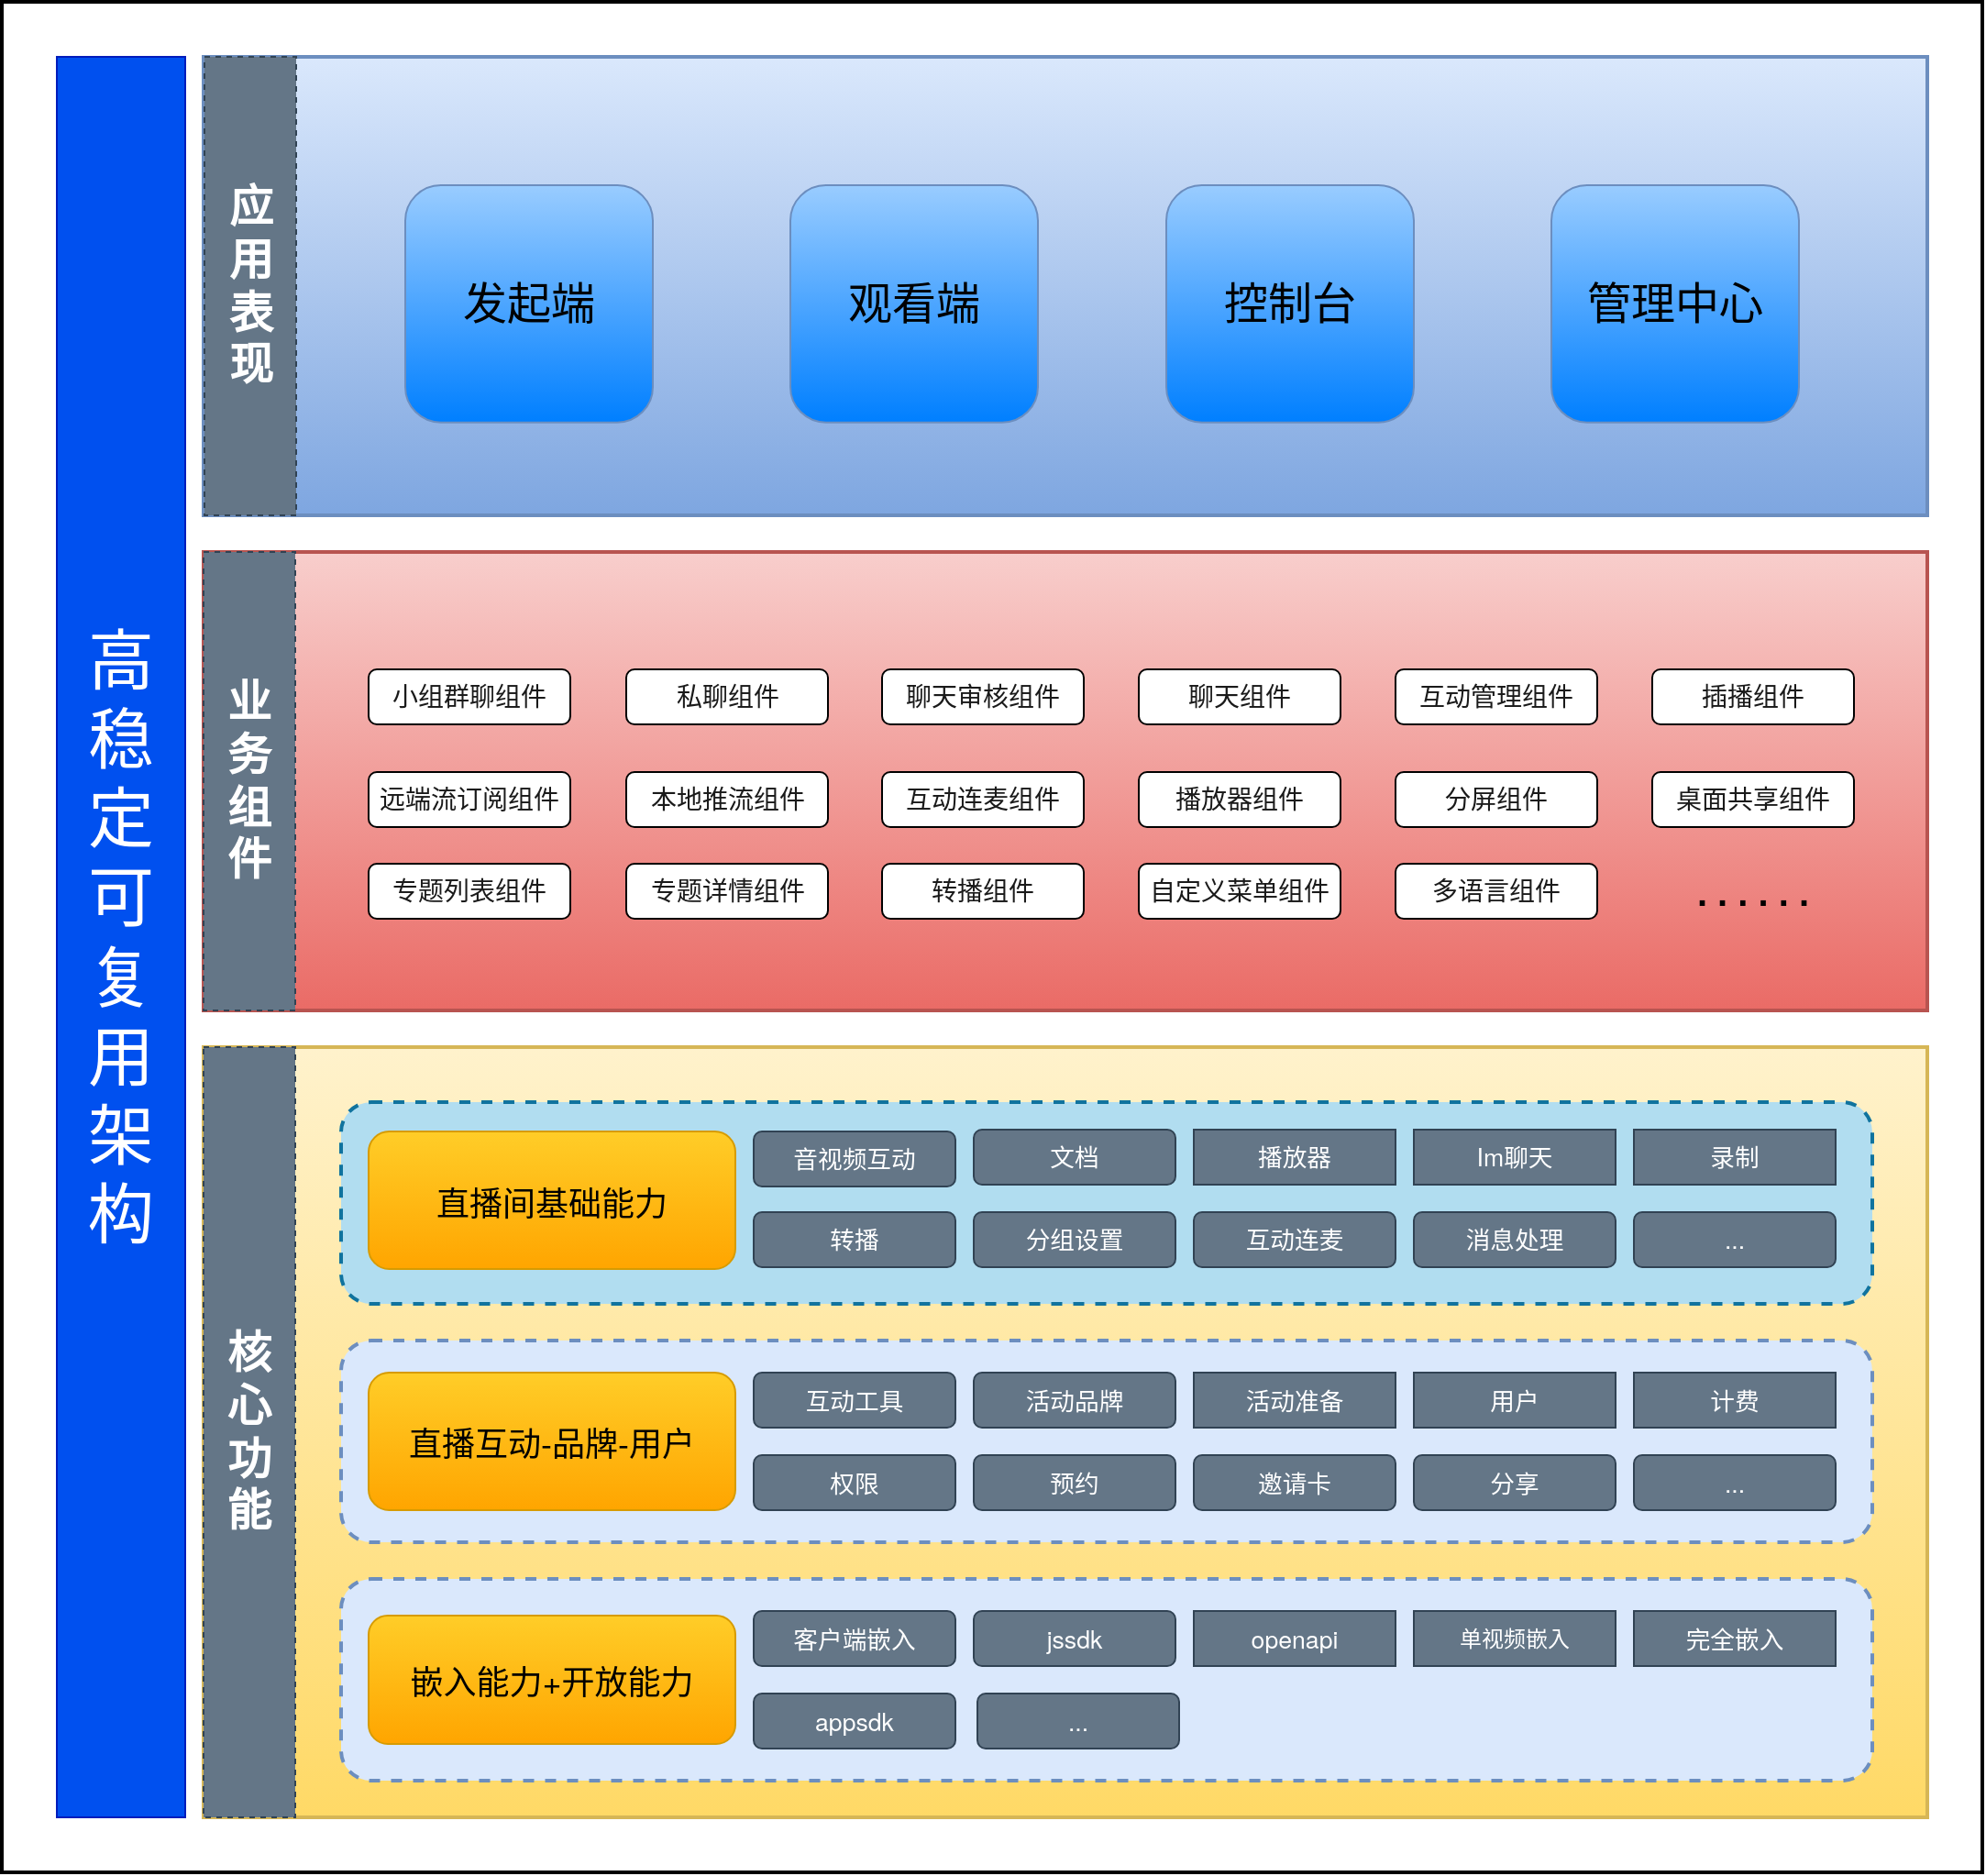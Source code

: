 <mxfile>
    <diagram id="jk-mDYcw6juqVpxIaa4l" name="第 1 页">
        <mxGraphModel dx="3058" dy="1827" grid="1" gridSize="10" guides="1" tooltips="1" connect="1" arrows="1" fold="1" page="1" pageScale="1" pageWidth="1920" pageHeight="1200" background="#ffffff" math="0" shadow="0">
            <root>
                <mxCell id="0"/>
                <mxCell id="1" parent="0"/>
                <mxCell id="489" value="" style="rounded=0;whiteSpace=wrap;html=1;labelBackgroundColor=none;fontSize=24;strokeWidth=2;fillColor=#FFFFFF;" parent="1" vertex="1">
                    <mxGeometry x="-90" y="-50" width="1080" height="1020" as="geometry"/>
                </mxCell>
                <mxCell id="173" value="&lt;font style=&quot;font-size: 18px&quot;&gt;业务模块&lt;/font&gt;" style="text;html=1;align=center;verticalAlign=middle;resizable=0;points=[];autosize=1;strokeColor=none;" parent="1" vertex="1">
                    <mxGeometry x="130" y="620" width="90" height="20" as="geometry"/>
                </mxCell>
                <mxCell id="328" value="&lt;font style=&quot;font-size: 36px&quot;&gt;高&lt;br&gt;稳&lt;br&gt;定&lt;br&gt;可&lt;br&gt;复&lt;br&gt;用&lt;br&gt;架&lt;br&gt;构&lt;/font&gt;" style="rounded=0;whiteSpace=wrap;html=1;fontColor=#ffffff;fillColor=#0050ef;align=center;strokeColor=#001DBC;" parent="1" vertex="1">
                    <mxGeometry x="-60" y="-20" width="70" height="960" as="geometry"/>
                </mxCell>
                <mxCell id="435" style="edgeStyle=none;html=1;exitX=1;exitY=0.5;exitDx=0;exitDy=0;exitPerimeter=0;fontSize=24;fontColor=#000000;fillColor=default;" parent="1" edge="1">
                    <mxGeometry relative="1" as="geometry">
                        <mxPoint x="787.529" y="610" as="targetPoint"/>
                        <mxPoint x="898" y="640" as="sourcePoint"/>
                    </mxGeometry>
                </mxCell>
                <mxCell id="526" value="" style="group" vertex="1" connectable="0" parent="1">
                    <mxGeometry x="20" y="420" width="940" height="530" as="geometry"/>
                </mxCell>
                <mxCell id="531" value="" style="group" vertex="1" connectable="0" parent="526">
                    <mxGeometry y="-170" width="940" height="250" as="geometry"/>
                </mxCell>
                <mxCell id="475" value="" style="rounded=0;whiteSpace=wrap;html=1;strokeWidth=2;strokeColor=#b85450;fillColor=#f8cecc;gradientColor=#ea6b66;" parent="531" vertex="1">
                    <mxGeometry width="940" height="250" as="geometry"/>
                </mxCell>
                <mxCell id="522" value="" style="group" vertex="1" connectable="0" parent="531">
                    <mxGeometry x="90" y="64" width="810" height="136" as="geometry"/>
                </mxCell>
                <mxCell id="465" value="&lt;span style=&quot;font-size: 14px&quot;&gt;聊天组件&lt;/span&gt;" style="rounded=1;whiteSpace=wrap;html=1;fontColor=#1A1A1A;fillColor=#FFFFFF;" parent="522" vertex="1">
                    <mxGeometry x="420" width="110" height="30" as="geometry"/>
                </mxCell>
                <mxCell id="466" value="&lt;font style=&quot;font-size: 14px&quot;&gt;聊天审核组件&lt;/font&gt;" style="rounded=1;whiteSpace=wrap;html=1;fontColor=#1A1A1A;fillColor=#FFFFFF;" parent="522" vertex="1">
                    <mxGeometry x="280" width="110" height="30" as="geometry"/>
                </mxCell>
                <mxCell id="467" value="&lt;span style=&quot;font-size: 14px&quot;&gt;私聊组件&lt;/span&gt;" style="rounded=1;whiteSpace=wrap;html=1;fontColor=#1A1A1A;fillColor=#FFFFFF;" parent="522" vertex="1">
                    <mxGeometry x="140.5" width="110" height="30" as="geometry"/>
                </mxCell>
                <mxCell id="468" value="&lt;span style=&quot;font-size: 14px&quot;&gt;小组群聊组件&lt;/span&gt;" style="rounded=1;whiteSpace=wrap;html=1;fontColor=#1A1A1A;fillColor=#FFFFFF;" parent="522" vertex="1">
                    <mxGeometry width="110" height="30" as="geometry"/>
                </mxCell>
                <mxCell id="469" value="&lt;font style=&quot;font-size: 14px&quot;&gt;插播组件&lt;/font&gt;" style="rounded=1;whiteSpace=wrap;html=1;fontColor=#1A1A1A;fillColor=#FFFFFF;" parent="522" vertex="1">
                    <mxGeometry x="700" width="110" height="30" as="geometry"/>
                </mxCell>
                <mxCell id="470" value="&lt;font style=&quot;font-size: 14px&quot;&gt;互动管理组件&lt;/font&gt;" style="rounded=1;whiteSpace=wrap;html=1;fontColor=#1A1A1A;fillColor=#FFFFFF;" parent="522" vertex="1">
                    <mxGeometry x="560" width="110" height="30" as="geometry"/>
                </mxCell>
                <mxCell id="471" value="&lt;span style=&quot;font-size: 14px&quot;&gt;本地推流组件&lt;/span&gt;" style="rounded=1;whiteSpace=wrap;html=1;fontColor=#1A1A1A;fillColor=#FFFFFF;" parent="522" vertex="1">
                    <mxGeometry x="140.5" y="56" width="110" height="30" as="geometry"/>
                </mxCell>
                <mxCell id="472" value="&lt;span style=&quot;font-size: 14px&quot;&gt;远端流订阅组件&lt;/span&gt;" style="rounded=1;whiteSpace=wrap;html=1;fontColor=#1A1A1A;fillColor=#FFFFFF;" parent="522" vertex="1">
                    <mxGeometry y="56" width="110" height="30" as="geometry"/>
                </mxCell>
                <mxCell id="473" value="&lt;span style=&quot;font-size: 14px&quot;&gt;互动连麦组件&lt;/span&gt;" style="rounded=1;whiteSpace=wrap;html=1;fontColor=#1A1A1A;fillColor=#FFFFFF;" parent="522" vertex="1">
                    <mxGeometry x="280" y="56" width="110" height="30" as="geometry"/>
                </mxCell>
                <mxCell id="474" value="&lt;font style=&quot;font-size: 20px&quot; color=&quot;#000000&quot;&gt;&lt;b style=&quot;line-height: 100%&quot;&gt;. . . . . .&lt;/b&gt;&lt;/font&gt;" style="text;html=1;strokeColor=none;fillColor=none;align=center;verticalAlign=middle;whiteSpace=wrap;rounded=0;" parent="522" vertex="1">
                    <mxGeometry x="720" y="111" width="70" height="20" as="geometry"/>
                </mxCell>
                <mxCell id="479" value="&lt;font style=&quot;font-size: 14px&quot;&gt;分屏组件&lt;/font&gt;" style="rounded=1;whiteSpace=wrap;html=1;fontColor=#1A1A1A;fillColor=#FFFFFF;" parent="522" vertex="1">
                    <mxGeometry x="560" y="56" width="110" height="30" as="geometry"/>
                </mxCell>
                <mxCell id="480" value="&lt;font style=&quot;font-size: 14px&quot;&gt;专题列表组件&lt;/font&gt;" style="rounded=1;whiteSpace=wrap;html=1;fontColor=#1A1A1A;fillColor=#FFFFFF;" parent="522" vertex="1">
                    <mxGeometry y="106" width="110" height="30" as="geometry"/>
                </mxCell>
                <mxCell id="481" value="&lt;font style=&quot;font-size: 14px&quot;&gt;专题详情组件&lt;/font&gt;" style="rounded=1;whiteSpace=wrap;html=1;fontColor=#1A1A1A;fillColor=#FFFFFF;" parent="522" vertex="1">
                    <mxGeometry x="140.5" y="106" width="110" height="30" as="geometry"/>
                </mxCell>
                <mxCell id="482" value="&lt;font style=&quot;font-size: 14px&quot;&gt;播放器组件&lt;/font&gt;" style="rounded=1;whiteSpace=wrap;html=1;fontColor=#1A1A1A;fillColor=#FFFFFF;" parent="522" vertex="1">
                    <mxGeometry x="420" y="56" width="110" height="30" as="geometry"/>
                </mxCell>
                <mxCell id="483" value="&lt;span style=&quot;font-size: 14px&quot;&gt;转播组件&lt;/span&gt;" style="rounded=1;whiteSpace=wrap;html=1;fontColor=#1A1A1A;fillColor=#FFFFFF;" parent="522" vertex="1">
                    <mxGeometry x="280" y="106" width="110" height="30" as="geometry"/>
                </mxCell>
                <mxCell id="484" value="&lt;span style=&quot;font-size: 14px&quot;&gt;自定义菜单组件&lt;/span&gt;" style="rounded=1;whiteSpace=wrap;html=1;fontColor=#1A1A1A;fillColor=#FFFFFF;" parent="522" vertex="1">
                    <mxGeometry x="420" y="106" width="110" height="30" as="geometry"/>
                </mxCell>
                <mxCell id="485" value="&lt;span style=&quot;font-size: 14px&quot;&gt;多语言组件&lt;/span&gt;" style="rounded=1;whiteSpace=wrap;html=1;fontColor=#1A1A1A;fillColor=#FFFFFF;" parent="522" vertex="1">
                    <mxGeometry x="560" y="106" width="110" height="30" as="geometry"/>
                </mxCell>
                <mxCell id="486" value="&lt;font style=&quot;font-size: 14px&quot;&gt;桌面共享组件&lt;/font&gt;" style="rounded=1;whiteSpace=wrap;html=1;fontColor=#1A1A1A;fillColor=#FFFFFF;" parent="522" vertex="1">
                    <mxGeometry x="700" y="56" width="110" height="30" as="geometry"/>
                </mxCell>
                <mxCell id="501" value="&lt;span style=&quot;font-size: 24px&quot;&gt;&lt;b&gt;业&lt;br&gt;务&lt;br&gt;组&lt;br&gt;件&lt;/b&gt;&lt;/span&gt;" style="text;html=1;strokeColor=#314354;fillColor=#647687;align=center;verticalAlign=middle;whiteSpace=wrap;rounded=0;dashed=1;fontColor=#ffffff;" parent="531" vertex="1">
                    <mxGeometry width="50" height="250" as="geometry"/>
                </mxCell>
                <mxCell id="517" value="" style="group" vertex="1" connectable="0" parent="526">
                    <mxGeometry y="100" width="940" height="420" as="geometry"/>
                </mxCell>
                <mxCell id="410" value="" style="rounded=0;whiteSpace=wrap;html=1;strokeWidth=2;strokeColor=#d6b656;fillColor=#fff2cc;gradientColor=#ffd966;" parent="517" vertex="1">
                    <mxGeometry width="940" height="420" as="geometry"/>
                </mxCell>
                <mxCell id="411" value="&lt;font size=&quot;1&quot;&gt;&lt;b style=&quot;font-size: 24px&quot;&gt;核&lt;br&gt;心&lt;br&gt;功&lt;br&gt;能&lt;br&gt;&lt;/b&gt;&lt;/font&gt;" style="text;html=1;strokeColor=#314354;fillColor=#647687;align=center;verticalAlign=middle;whiteSpace=wrap;rounded=0;dashed=1;fontColor=#ffffff;" parent="517" vertex="1">
                    <mxGeometry width="50" height="420" as="geometry"/>
                </mxCell>
                <mxCell id="514" value="" style="group" vertex="1" connectable="0" parent="517">
                    <mxGeometry x="75" y="30" width="835" height="370" as="geometry"/>
                </mxCell>
                <mxCell id="506" value="" style="group" vertex="1" connectable="0" parent="514">
                    <mxGeometry y="260" width="835" height="110" as="geometry"/>
                </mxCell>
                <mxCell id="452" value="" style="rounded=1;whiteSpace=wrap;html=1;dashed=1;labelBackgroundColor=none;fontSize=24;strokeColor=#6c8ebf;strokeWidth=2;fillColor=#dae8fc;" parent="506" vertex="1">
                    <mxGeometry width="835" height="110" as="geometry"/>
                </mxCell>
                <mxCell id="453" value="&lt;span style=&quot;font-family: &amp;#34;helvetica neue&amp;#34; , &amp;#34;helvetica&amp;#34; , &amp;#34;pingfang sc&amp;#34; , &amp;#34;microsoft yahei&amp;#34; , &amp;#34;source han sans sc&amp;#34; , &amp;#34;noto sans cjk sc&amp;#34; , &amp;#34;wenquanyi micro hei&amp;#34; , sans-serif ; text-align: left&quot;&gt;&lt;font style=&quot;font-size: 18px&quot;&gt;嵌入能力+开放能力&lt;/font&gt;&lt;/span&gt;" style="rounded=1;whiteSpace=wrap;html=1;fillColor=#ffcd28;strokeColor=#d79b00;gradientColor=#ffa500;fontColor=#000000;" parent="506" vertex="1">
                    <mxGeometry x="15" y="20" width="200" height="70" as="geometry"/>
                </mxCell>
                <mxCell id="454" value="&lt;span style=&quot;font-family: &amp;#34;helvetica neue&amp;#34; , &amp;#34;helvetica&amp;#34; , &amp;#34;pingfang sc&amp;#34; , &amp;#34;microsoft yahei&amp;#34; , &amp;#34;source han sans sc&amp;#34; , &amp;#34;noto sans cjk sc&amp;#34; , &amp;#34;wenquanyi micro hei&amp;#34; , sans-serif ; font-size: 13.333px ; text-align: left&quot;&gt;客户端嵌入&lt;/span&gt;" style="rounded=1;whiteSpace=wrap;html=1;fillColor=#647687;strokeColor=#314354;fontColor=#ffffff;" parent="506" vertex="1">
                    <mxGeometry x="225" y="17.5" width="110" height="30" as="geometry"/>
                </mxCell>
                <mxCell id="455" value="&lt;div style=&quot;text-align: left&quot;&gt;&lt;span style=&quot;font-size: 13.333px&quot;&gt;&lt;font face=&quot;helvetica neue, helvetica, pingfang sc, microsoft yahei, source han sans sc, noto sans cjk sc, wenquanyi micro hei, sans-serif&quot;&gt;jssdk&lt;/font&gt;&lt;/span&gt;&lt;/div&gt;" style="rounded=1;whiteSpace=wrap;html=1;fillColor=#647687;strokeColor=#314354;fontColor=#ffffff;" parent="506" vertex="1">
                    <mxGeometry x="345" y="17.5" width="110" height="30" as="geometry"/>
                </mxCell>
                <mxCell id="456" value="&lt;div style=&quot;text-align: left&quot;&gt;&lt;span style=&quot;font-size: 13.333px&quot;&gt;&lt;font face=&quot;helvetica neue, helvetica, pingfang sc, microsoft yahei, source han sans sc, noto sans cjk sc, wenquanyi micro hei, sans-serif&quot;&gt;openapi&lt;/font&gt;&lt;/span&gt;&lt;/div&gt;" style="rounded=1;whiteSpace=wrap;html=1;fillColor=#647687;strokeColor=#314354;fontColor=#ffffff;arcSize=0;" parent="506" vertex="1">
                    <mxGeometry x="465" y="17.5" width="110" height="30" as="geometry"/>
                </mxCell>
                <mxCell id="457" value="&lt;div style=&quot;text-align: left&quot;&gt;单视频嵌入&lt;/div&gt;" style="rounded=1;whiteSpace=wrap;html=1;fillColor=#647687;strokeColor=#314354;fontColor=#ffffff;arcSize=0;" parent="506" vertex="1">
                    <mxGeometry x="585" y="17.5" width="110" height="30" as="geometry"/>
                </mxCell>
                <mxCell id="458" value="&lt;div style=&quot;text-align: left&quot;&gt;&lt;span style=&quot;font-size: 13.333px&quot;&gt;&lt;font face=&quot;helvetica neue, helvetica, pingfang sc, microsoft yahei, source han sans sc, noto sans cjk sc, wenquanyi micro hei, sans-serif&quot;&gt;完全嵌入&lt;/font&gt;&lt;/span&gt;&lt;/div&gt;" style="rounded=1;whiteSpace=wrap;html=1;fillColor=#647687;strokeColor=#314354;fontColor=#ffffff;arcSize=0;" parent="506" vertex="1">
                    <mxGeometry x="705" y="17.5" width="110" height="30" as="geometry"/>
                </mxCell>
                <mxCell id="459" value="&lt;span style=&quot;font-family: &amp;#34;helvetica neue&amp;#34; , &amp;#34;helvetica&amp;#34; , &amp;#34;pingfang sc&amp;#34; , &amp;#34;microsoft yahei&amp;#34; , &amp;#34;source han sans sc&amp;#34; , &amp;#34;noto sans cjk sc&amp;#34; , &amp;#34;wenquanyi micro hei&amp;#34; , sans-serif ; font-size: 13.333px ; text-align: left&quot;&gt;appsdk&lt;/span&gt;" style="rounded=1;whiteSpace=wrap;html=1;fillColor=#647687;strokeColor=#314354;fontColor=#ffffff;" parent="506" vertex="1">
                    <mxGeometry x="225" y="62.5" width="110" height="30" as="geometry"/>
                </mxCell>
                <mxCell id="463" value="&lt;div style=&quot;text-align: left&quot;&gt;&lt;font face=&quot;helvetica neue, helvetica, pingfang sc, microsoft yahei, source han sans sc, noto sans cjk sc, wenquanyi micro hei, sans-serif&quot;&gt;&lt;span style=&quot;font-size: 13.333px&quot;&gt;...&lt;/span&gt;&lt;/font&gt;&lt;/div&gt;" style="rounded=1;whiteSpace=wrap;html=1;fillColor=#647687;strokeColor=#314354;fontColor=#ffffff;" parent="506" vertex="1">
                    <mxGeometry x="347" y="62.5" width="110" height="30" as="geometry"/>
                </mxCell>
                <mxCell id="507" value="" style="group" vertex="1" connectable="0" parent="514">
                    <mxGeometry y="130" width="835" height="110" as="geometry"/>
                </mxCell>
                <mxCell id="438" value="" style="rounded=1;whiteSpace=wrap;html=1;dashed=1;labelBackgroundColor=none;fontSize=24;strokeColor=#6c8ebf;strokeWidth=2;fillColor=#dae8fc;" parent="507" vertex="1">
                    <mxGeometry width="835" height="110" as="geometry"/>
                </mxCell>
                <mxCell id="439" value="&lt;span style=&quot;font-family: &amp;#34;helvetica neue&amp;#34; , &amp;#34;helvetica&amp;#34; , &amp;#34;pingfang sc&amp;#34; , &amp;#34;microsoft yahei&amp;#34; , &amp;#34;source han sans sc&amp;#34; , &amp;#34;noto sans cjk sc&amp;#34; , &amp;#34;wenquanyi micro hei&amp;#34; , sans-serif ; text-align: left&quot;&gt;&lt;font style=&quot;font-size: 18px&quot;&gt;直播互动-品牌-用户&lt;/font&gt;&lt;/span&gt;" style="rounded=1;whiteSpace=wrap;html=1;fillColor=#ffcd28;strokeColor=#d79b00;gradientColor=#ffa500;fontColor=#000000;" parent="507" vertex="1">
                    <mxGeometry x="15" y="17.5" width="200" height="75" as="geometry"/>
                </mxCell>
                <mxCell id="440" value="&lt;div style=&quot;text-align: left&quot;&gt;&lt;span style=&quot;font-size: 13.333px&quot;&gt;&lt;font face=&quot;helvetica neue, helvetica, pingfang sc, microsoft yahei, source han sans sc, noto sans cjk sc, wenquanyi micro hei, sans-serif&quot;&gt;互动工具&lt;/font&gt;&lt;/span&gt;&lt;/div&gt;" style="rounded=1;whiteSpace=wrap;html=1;fillColor=#647687;strokeColor=#314354;fontColor=#ffffff;" parent="507" vertex="1">
                    <mxGeometry x="225" y="17.5" width="110" height="30" as="geometry"/>
                </mxCell>
                <mxCell id="441" value="&lt;div style=&quot;text-align: left&quot;&gt;&lt;span style=&quot;font-size: 13.333px&quot;&gt;&lt;font face=&quot;helvetica neue, helvetica, pingfang sc, microsoft yahei, source han sans sc, noto sans cjk sc, wenquanyi micro hei, sans-serif&quot;&gt;活动品牌&lt;/font&gt;&lt;/span&gt;&lt;/div&gt;" style="rounded=1;whiteSpace=wrap;html=1;fillColor=#647687;strokeColor=#314354;fontColor=#ffffff;" parent="507" vertex="1">
                    <mxGeometry x="345" y="17.5" width="110" height="30" as="geometry"/>
                </mxCell>
                <mxCell id="442" value="&lt;span style=&quot;font-family: &amp;#34;helvetica neue&amp;#34; , &amp;#34;helvetica&amp;#34; , &amp;#34;pingfang sc&amp;#34; , &amp;#34;microsoft yahei&amp;#34; , &amp;#34;source han sans sc&amp;#34; , &amp;#34;noto sans cjk sc&amp;#34; , &amp;#34;wenquanyi micro hei&amp;#34; , sans-serif ; font-size: 13.333px ; text-align: left&quot;&gt;活动准备&lt;/span&gt;" style="rounded=1;whiteSpace=wrap;html=1;fillColor=#647687;strokeColor=#314354;fontColor=#ffffff;arcSize=0;" parent="507" vertex="1">
                    <mxGeometry x="465" y="17.5" width="110" height="30" as="geometry"/>
                </mxCell>
                <mxCell id="443" value="&lt;span style=&quot;font-family: &amp;#34;helvetica neue&amp;#34; , &amp;#34;helvetica&amp;#34; , &amp;#34;pingfang sc&amp;#34; , &amp;#34;microsoft yahei&amp;#34; , &amp;#34;source han sans sc&amp;#34; , &amp;#34;noto sans cjk sc&amp;#34; , &amp;#34;wenquanyi micro hei&amp;#34; , sans-serif ; font-size: 13.333px ; text-align: left&quot;&gt;用户&lt;/span&gt;" style="rounded=1;whiteSpace=wrap;html=1;fillColor=#647687;strokeColor=#314354;fontColor=#ffffff;arcSize=0;" parent="507" vertex="1">
                    <mxGeometry x="585" y="17.5" width="110" height="30" as="geometry"/>
                </mxCell>
                <mxCell id="444" value="&lt;div style=&quot;text-align: left&quot;&gt;&lt;span style=&quot;font-size: 13.333px&quot;&gt;&lt;font face=&quot;helvetica neue, helvetica, pingfang sc, microsoft yahei, source han sans sc, noto sans cjk sc, wenquanyi micro hei, sans-serif&quot;&gt;计费&lt;/font&gt;&lt;/span&gt;&lt;/div&gt;" style="rounded=1;whiteSpace=wrap;html=1;fillColor=#647687;strokeColor=#314354;fontColor=#ffffff;arcSize=0;" parent="507" vertex="1">
                    <mxGeometry x="705" y="17.5" width="110" height="30" as="geometry"/>
                </mxCell>
                <mxCell id="445" value="&lt;span style=&quot;font-family: &amp;#34;helvetica neue&amp;#34; , &amp;#34;helvetica&amp;#34; , &amp;#34;pingfang sc&amp;#34; , &amp;#34;microsoft yahei&amp;#34; , &amp;#34;source han sans sc&amp;#34; , &amp;#34;noto sans cjk sc&amp;#34; , &amp;#34;wenquanyi micro hei&amp;#34; , sans-serif ; font-size: 13.333px ; text-align: left&quot;&gt;权限&lt;/span&gt;" style="rounded=1;whiteSpace=wrap;html=1;fillColor=#647687;strokeColor=#314354;fontColor=#ffffff;" parent="507" vertex="1">
                    <mxGeometry x="225" y="62.5" width="110" height="30" as="geometry"/>
                </mxCell>
                <mxCell id="446" value="&lt;span style=&quot;font-family: &amp;#34;helvetica neue&amp;#34; , &amp;#34;helvetica&amp;#34; , &amp;#34;pingfang sc&amp;#34; , &amp;#34;microsoft yahei&amp;#34; , &amp;#34;source han sans sc&amp;#34; , &amp;#34;noto sans cjk sc&amp;#34; , &amp;#34;wenquanyi micro hei&amp;#34; , sans-serif ; font-size: 13.333px ; text-align: left&quot;&gt;预约&lt;/span&gt;" style="rounded=1;whiteSpace=wrap;html=1;fillColor=#647687;strokeColor=#314354;fontColor=#ffffff;" parent="507" vertex="1">
                    <mxGeometry x="345" y="62.5" width="110" height="30" as="geometry"/>
                </mxCell>
                <mxCell id="447" value="&lt;span style=&quot;font-family: &amp;#34;helvetica neue&amp;#34; , &amp;#34;helvetica&amp;#34; , &amp;#34;pingfang sc&amp;#34; , &amp;#34;microsoft yahei&amp;#34; , &amp;#34;source han sans sc&amp;#34; , &amp;#34;noto sans cjk sc&amp;#34; , &amp;#34;wenquanyi micro hei&amp;#34; , sans-serif ; font-size: 13.333px ; text-align: left&quot;&gt;邀请卡&lt;/span&gt;" style="rounded=1;whiteSpace=wrap;html=1;fillColor=#647687;strokeColor=#314354;fontColor=#ffffff;" parent="507" vertex="1">
                    <mxGeometry x="465" y="62.5" width="110" height="30" as="geometry"/>
                </mxCell>
                <mxCell id="448" value="&lt;span style=&quot;font-family: &amp;#34;helvetica neue&amp;#34; , &amp;#34;helvetica&amp;#34; , &amp;#34;pingfang sc&amp;#34; , &amp;#34;microsoft yahei&amp;#34; , &amp;#34;source han sans sc&amp;#34; , &amp;#34;noto sans cjk sc&amp;#34; , &amp;#34;wenquanyi micro hei&amp;#34; , sans-serif ; font-size: 13.333px ; text-align: left&quot;&gt;分享&lt;/span&gt;" style="rounded=1;whiteSpace=wrap;html=1;fillColor=#647687;strokeColor=#314354;fontColor=#ffffff;" parent="507" vertex="1">
                    <mxGeometry x="585" y="62.5" width="110" height="30" as="geometry"/>
                </mxCell>
                <mxCell id="449" value="&lt;div style=&quot;text-align: left&quot;&gt;&lt;font face=&quot;helvetica neue, helvetica, pingfang sc, microsoft yahei, source han sans sc, noto sans cjk sc, wenquanyi micro hei, sans-serif&quot;&gt;&lt;span style=&quot;font-size: 13.333px&quot;&gt;...&lt;/span&gt;&lt;/font&gt;&lt;/div&gt;" style="rounded=1;whiteSpace=wrap;html=1;fillColor=#647687;strokeColor=#314354;fontColor=#ffffff;" parent="507" vertex="1">
                    <mxGeometry x="705" y="62.5" width="110" height="30" as="geometry"/>
                </mxCell>
                <mxCell id="512" value="" style="group" vertex="1" connectable="0" parent="514">
                    <mxGeometry width="835" height="110" as="geometry"/>
                </mxCell>
                <mxCell id="412" value="" style="rounded=1;whiteSpace=wrap;html=1;dashed=1;labelBackgroundColor=none;fontSize=24;strokeColor=#10739e;strokeWidth=2;fillColor=#b1ddf0;" parent="512" vertex="1">
                    <mxGeometry width="835" height="110" as="geometry"/>
                </mxCell>
                <mxCell id="191" value="&lt;span style=&quot;font-family: &amp;#34;helvetica neue&amp;#34; , &amp;#34;helvetica&amp;#34; , &amp;#34;pingfang sc&amp;#34; , &amp;#34;microsoft yahei&amp;#34; , &amp;#34;source han sans sc&amp;#34; , &amp;#34;noto sans cjk sc&amp;#34; , &amp;#34;wenquanyi micro hei&amp;#34; , sans-serif ; text-align: left&quot;&gt;&lt;font style=&quot;font-size: 18px&quot;&gt;直播间基础能力&lt;/font&gt;&lt;/span&gt;" style="rounded=1;whiteSpace=wrap;html=1;fillColor=#ffcd28;strokeColor=#d79b00;gradientColor=#ffa500;fontColor=#000000;" parent="512" vertex="1">
                    <mxGeometry x="15" y="16" width="200" height="75" as="geometry"/>
                </mxCell>
                <mxCell id="309" value="&lt;span style=&quot;font-family: &amp;#34;helvetica neue&amp;#34; , &amp;#34;helvetica&amp;#34; , &amp;#34;pingfang sc&amp;#34; , &amp;#34;microsoft yahei&amp;#34; , &amp;#34;source han sans sc&amp;#34; , &amp;#34;noto sans cjk sc&amp;#34; , &amp;#34;wenquanyi micro hei&amp;#34; , sans-serif ; font-size: 13.333px ; text-align: left&quot;&gt;音视频互动&lt;/span&gt;" style="rounded=1;whiteSpace=wrap;html=1;fillColor=#647687;strokeColor=#314354;fontColor=#ffffff;" parent="512" vertex="1">
                    <mxGeometry x="225" y="16" width="110" height="30" as="geometry"/>
                </mxCell>
                <mxCell id="413" value="&lt;span style=&quot;font-family: &amp;#34;helvetica neue&amp;#34; , &amp;#34;helvetica&amp;#34; , &amp;#34;pingfang sc&amp;#34; , &amp;#34;microsoft yahei&amp;#34; , &amp;#34;source han sans sc&amp;#34; , &amp;#34;noto sans cjk sc&amp;#34; , &amp;#34;wenquanyi micro hei&amp;#34; , sans-serif ; font-size: 13.333px ; text-align: left&quot;&gt;文档&lt;/span&gt;" style="rounded=1;whiteSpace=wrap;html=1;fillColor=#647687;strokeColor=#314354;fontColor=#ffffff;" parent="512" vertex="1">
                    <mxGeometry x="345" y="15.0" width="110" height="30" as="geometry"/>
                </mxCell>
                <mxCell id="414" value="&lt;span style=&quot;font-family: &amp;#34;helvetica neue&amp;#34; , &amp;#34;helvetica&amp;#34; , &amp;#34;pingfang sc&amp;#34; , &amp;#34;microsoft yahei&amp;#34; , &amp;#34;source han sans sc&amp;#34; , &amp;#34;noto sans cjk sc&amp;#34; , &amp;#34;wenquanyi micro hei&amp;#34; , sans-serif ; font-size: 13.333px ; text-align: left&quot;&gt;播放器&lt;/span&gt;" style="rounded=1;whiteSpace=wrap;html=1;fillColor=#647687;strokeColor=#314354;fontColor=#ffffff;arcSize=0;" parent="512" vertex="1">
                    <mxGeometry x="465" y="15.0" width="110" height="30" as="geometry"/>
                </mxCell>
                <mxCell id="415" value="&lt;span style=&quot;font-family: &amp;#34;helvetica neue&amp;#34; , &amp;#34;helvetica&amp;#34; , &amp;#34;pingfang sc&amp;#34; , &amp;#34;microsoft yahei&amp;#34; , &amp;#34;source han sans sc&amp;#34; , &amp;#34;noto sans cjk sc&amp;#34; , &amp;#34;wenquanyi micro hei&amp;#34; , sans-serif ; font-size: 13.333px ; text-align: left&quot;&gt;Im聊天&lt;/span&gt;" style="rounded=1;whiteSpace=wrap;html=1;fillColor=#647687;strokeColor=#314354;fontColor=#ffffff;arcSize=0;" parent="512" vertex="1">
                    <mxGeometry x="585" y="15.0" width="110" height="30" as="geometry"/>
                </mxCell>
                <mxCell id="416" value="&lt;span style=&quot;font-family: &amp;#34;helvetica neue&amp;#34; , &amp;#34;helvetica&amp;#34; , &amp;#34;pingfang sc&amp;#34; , &amp;#34;microsoft yahei&amp;#34; , &amp;#34;source han sans sc&amp;#34; , &amp;#34;noto sans cjk sc&amp;#34; , &amp;#34;wenquanyi micro hei&amp;#34; , sans-serif ; font-size: 13.333px ; text-align: left&quot;&gt;录制&lt;/span&gt;" style="rounded=1;whiteSpace=wrap;html=1;fillColor=#647687;strokeColor=#314354;fontColor=#ffffff;arcSize=0;" parent="512" vertex="1">
                    <mxGeometry x="705" y="15.0" width="110" height="30" as="geometry"/>
                </mxCell>
                <mxCell id="417" value="&lt;span style=&quot;font-family: &amp;#34;helvetica neue&amp;#34; , &amp;#34;helvetica&amp;#34; , &amp;#34;pingfang sc&amp;#34; , &amp;#34;microsoft yahei&amp;#34; , &amp;#34;source han sans sc&amp;#34; , &amp;#34;noto sans cjk sc&amp;#34; , &amp;#34;wenquanyi micro hei&amp;#34; , sans-serif ; font-size: 13.333px ; text-align: left&quot;&gt;转播&lt;/span&gt;" style="rounded=1;whiteSpace=wrap;html=1;fillColor=#647687;strokeColor=#314354;fontColor=#ffffff;" parent="512" vertex="1">
                    <mxGeometry x="225" y="60.0" width="110" height="30" as="geometry"/>
                </mxCell>
                <mxCell id="418" value="&lt;span style=&quot;font-family: &amp;#34;helvetica neue&amp;#34; , &amp;#34;helvetica&amp;#34; , &amp;#34;pingfang sc&amp;#34; , &amp;#34;microsoft yahei&amp;#34; , &amp;#34;source han sans sc&amp;#34; , &amp;#34;noto sans cjk sc&amp;#34; , &amp;#34;wenquanyi micro hei&amp;#34; , sans-serif ; font-size: 13.333px ; text-align: left&quot;&gt;分组设置&lt;/span&gt;" style="rounded=1;whiteSpace=wrap;html=1;fillColor=#647687;strokeColor=#314354;fontColor=#ffffff;" parent="512" vertex="1">
                    <mxGeometry x="345" y="60.0" width="110" height="30" as="geometry"/>
                </mxCell>
                <mxCell id="419" value="&lt;div style=&quot;text-align: left&quot;&gt;&lt;span style=&quot;font-size: 13.333px&quot;&gt;&lt;font face=&quot;helvetica neue, helvetica, pingfang sc, microsoft yahei, source han sans sc, noto sans cjk sc, wenquanyi micro hei, sans-serif&quot;&gt;互动连麦&lt;/font&gt;&lt;/span&gt;&lt;/div&gt;" style="rounded=1;whiteSpace=wrap;html=1;fillColor=#647687;strokeColor=#314354;fontColor=#ffffff;" parent="512" vertex="1">
                    <mxGeometry x="465" y="60.0" width="110" height="30" as="geometry"/>
                </mxCell>
                <mxCell id="420" value="&lt;span style=&quot;font-family: &amp;#34;helvetica neue&amp;#34; , &amp;#34;helvetica&amp;#34; , &amp;#34;pingfang sc&amp;#34; , &amp;#34;microsoft yahei&amp;#34; , &amp;#34;source han sans sc&amp;#34; , &amp;#34;noto sans cjk sc&amp;#34; , &amp;#34;wenquanyi micro hei&amp;#34; , sans-serif ; font-size: 13.333px ; text-align: left&quot;&gt;消息处理&lt;/span&gt;" style="rounded=1;whiteSpace=wrap;html=1;fillColor=#647687;strokeColor=#314354;fontColor=#ffffff;" parent="512" vertex="1">
                    <mxGeometry x="585" y="60.0" width="110" height="30" as="geometry"/>
                </mxCell>
                <mxCell id="421" value="&lt;div style=&quot;text-align: left&quot;&gt;&lt;font face=&quot;helvetica neue, helvetica, pingfang sc, microsoft yahei, source han sans sc, noto sans cjk sc, wenquanyi micro hei, sans-serif&quot;&gt;&lt;span style=&quot;font-size: 13.333px&quot;&gt;...&lt;/span&gt;&lt;/font&gt;&lt;/div&gt;" style="rounded=1;whiteSpace=wrap;html=1;fillColor=#647687;strokeColor=#314354;fontColor=#ffffff;" parent="512" vertex="1">
                    <mxGeometry x="705" y="60.0" width="110" height="30" as="geometry"/>
                </mxCell>
                <mxCell id="528" value="" style="group" vertex="1" connectable="0" parent="1">
                    <mxGeometry x="20" y="-20" width="940" height="250" as="geometry"/>
                </mxCell>
                <mxCell id="434" value="" style="group;fillColor=#dae8fc;strokeColor=#6c8ebf;gradientColor=#7ea6e0;container=0;strokeWidth=2;" parent="528" vertex="1" connectable="0">
                    <mxGeometry width="940" height="250" as="geometry"/>
                </mxCell>
                <mxCell id="527" value="" style="group" vertex="1" connectable="0" parent="528">
                    <mxGeometry x="110" y="70" width="760" height="129.34" as="geometry"/>
                </mxCell>
                <mxCell id="264" value="&lt;span style=&quot;font-size: 24px;&quot;&gt;发起端&lt;/span&gt;" style="rounded=1;whiteSpace=wrap;html=1;fillColor=#99CCFF;strokeColor=#6c8ebf;fontSize=24;gradientColor=#007FFF;" parent="527" vertex="1">
                    <mxGeometry width="135" height="129.34" as="geometry"/>
                </mxCell>
                <mxCell id="503" value="&lt;span style=&quot;font-size: 24px&quot;&gt;控制台&lt;/span&gt;" style="rounded=1;whiteSpace=wrap;html=1;fillColor=#99CCFF;strokeColor=#6c8ebf;fontSize=24;gradientColor=#007FFF;" parent="527" vertex="1">
                    <mxGeometry x="415" width="135" height="129.34" as="geometry"/>
                </mxCell>
                <mxCell id="504" value="观看端" style="rounded=1;whiteSpace=wrap;html=1;fillColor=#99CCFF;strokeColor=#6c8ebf;fontSize=24;gradientColor=#007FFF;" parent="527" vertex="1">
                    <mxGeometry x="210" width="135" height="129.34" as="geometry"/>
                </mxCell>
                <mxCell id="505" value="&lt;span style=&quot;font-size: 24px&quot;&gt;管理中心&lt;/span&gt;" style="rounded=1;whiteSpace=wrap;html=1;fillColor=#99CCFF;strokeColor=#6c8ebf;fontSize=24;gradientColor=#007FFF;" parent="527" vertex="1">
                    <mxGeometry x="625" width="135" height="129.34" as="geometry"/>
                </mxCell>
                <mxCell id="502" value="&lt;span style=&quot;font-size: 24px&quot;&gt;&lt;b&gt;应&lt;br&gt;用&lt;br&gt;表&lt;br&gt;现&lt;br&gt;&lt;/b&gt;&lt;/span&gt;" style="text;html=1;strokeColor=#314354;fillColor=#647687;align=center;verticalAlign=middle;whiteSpace=wrap;rounded=0;dashed=1;fontColor=#ffffff;" parent="528" vertex="1">
                    <mxGeometry x="0.5" width="50" height="250" as="geometry"/>
                </mxCell>
            </root>
        </mxGraphModel>
    </diagram>
</mxfile>